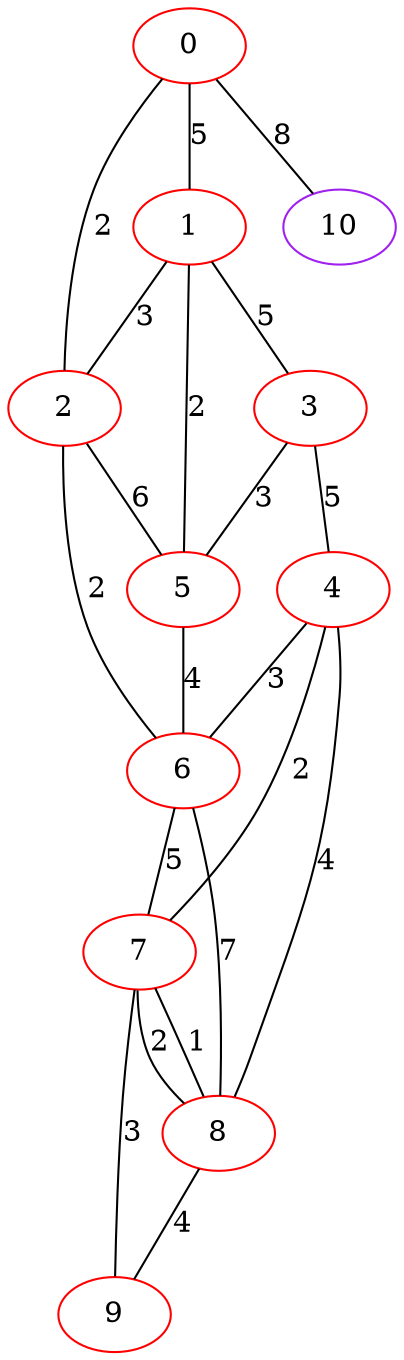 graph "" {
0 [color=red, weight=1];
1 [color=red, weight=1];
2 [color=red, weight=1];
3 [color=red, weight=1];
4 [color=red, weight=1];
5 [color=red, weight=1];
6 [color=red, weight=1];
7 [color=red, weight=1];
8 [color=red, weight=1];
9 [color=red, weight=1];
10 [color=purple, weight=4];
0 -- 1  [key=0, label=5];
0 -- 2  [key=0, label=2];
0 -- 10  [key=0, label=8];
1 -- 2  [key=0, label=3];
1 -- 3  [key=0, label=5];
1 -- 5  [key=0, label=2];
2 -- 5  [key=0, label=6];
2 -- 6  [key=0, label=2];
3 -- 4  [key=0, label=5];
3 -- 5  [key=0, label=3];
4 -- 8  [key=0, label=4];
4 -- 6  [key=0, label=3];
4 -- 7  [key=0, label=2];
5 -- 6  [key=0, label=4];
6 -- 8  [key=0, label=7];
6 -- 7  [key=0, label=5];
7 -- 8  [key=0, label=1];
7 -- 8  [key=1, label=2];
7 -- 9  [key=0, label=3];
8 -- 9  [key=0, label=4];
}
